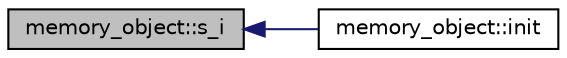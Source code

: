 digraph "memory_object::s_i"
{
  edge [fontname="Helvetica",fontsize="10",labelfontname="Helvetica",labelfontsize="10"];
  node [fontname="Helvetica",fontsize="10",shape=record];
  rankdir="LR";
  Node110 [label="memory_object::s_i",height=0.2,width=0.4,color="black", fillcolor="grey75", style="filled", fontcolor="black"];
  Node110 -> Node111 [dir="back",color="midnightblue",fontsize="10",style="solid",fontname="Helvetica"];
  Node111 [label="memory_object::init",height=0.2,width=0.4,color="black", fillcolor="white", style="filled",URL="$d8/d67/classmemory__object.html#af3db8aaeacba976233f0f257a8678bdf"];
}
